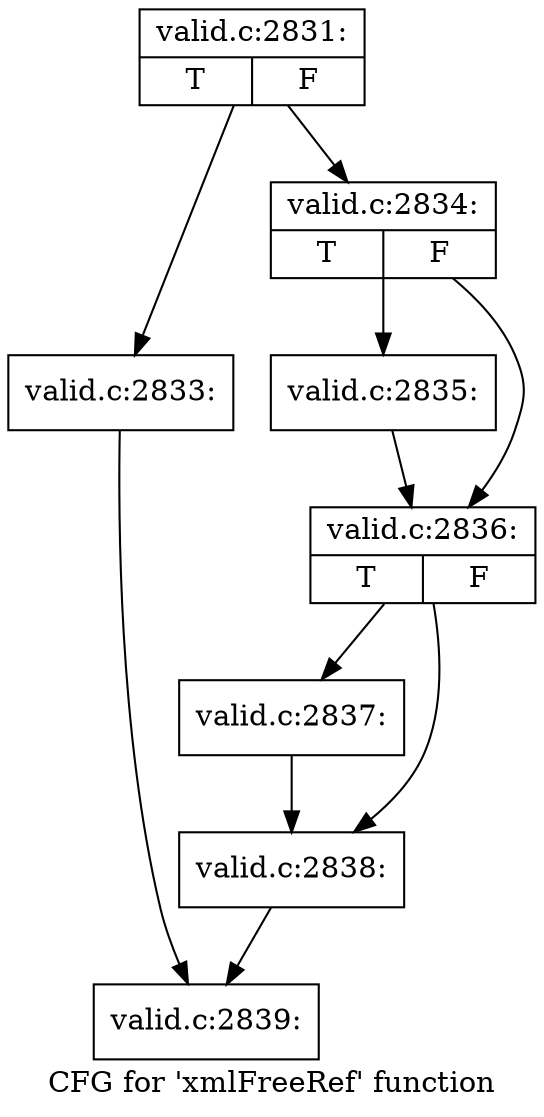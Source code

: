 digraph "CFG for 'xmlFreeRef' function" {
	label="CFG for 'xmlFreeRef' function";

	Node0x529d780 [shape=record,label="{valid.c:2831:|{<s0>T|<s1>F}}"];
	Node0x529d780 -> Node0x5025430;
	Node0x529d780 -> Node0x5025760;
	Node0x5025430 [shape=record,label="{valid.c:2833:}"];
	Node0x5025430 -> Node0x52a18a0;
	Node0x5025760 [shape=record,label="{valid.c:2834:|{<s0>T|<s1>F}}"];
	Node0x5025760 -> Node0x50259e0;
	Node0x5025760 -> Node0x5025a30;
	Node0x50259e0 [shape=record,label="{valid.c:2835:}"];
	Node0x50259e0 -> Node0x5025a30;
	Node0x5025a30 [shape=record,label="{valid.c:2836:|{<s0>T|<s1>F}}"];
	Node0x5025a30 -> Node0x52ad210;
	Node0x5025a30 -> Node0x52ad260;
	Node0x52ad210 [shape=record,label="{valid.c:2837:}"];
	Node0x52ad210 -> Node0x52ad260;
	Node0x52ad260 [shape=record,label="{valid.c:2838:}"];
	Node0x52ad260 -> Node0x52a18a0;
	Node0x52a18a0 [shape=record,label="{valid.c:2839:}"];
}
